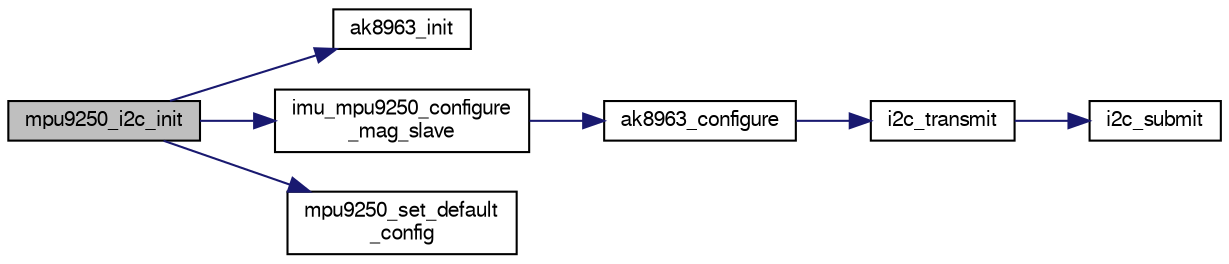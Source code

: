 digraph "mpu9250_i2c_init"
{
  edge [fontname="FreeSans",fontsize="10",labelfontname="FreeSans",labelfontsize="10"];
  node [fontname="FreeSans",fontsize="10",shape=record];
  rankdir="LR";
  Node1 [label="mpu9250_i2c_init",height=0.2,width=0.4,color="black", fillcolor="grey75", style="filled", fontcolor="black"];
  Node1 -> Node2 [color="midnightblue",fontsize="10",style="solid",fontname="FreeSans"];
  Node2 [label="ak8963_init",height=0.2,width=0.4,color="black", fillcolor="white", style="filled",URL="$ak8963_8c.html#adb7f10e2449b9ef0f5c1ffc25cbd43a3",tooltip="Initialize AK8963 struct. "];
  Node1 -> Node3 [color="midnightblue",fontsize="10",style="solid",fontname="FreeSans"];
  Node3 [label="imu_mpu9250_configure\l_mag_slave",height=0.2,width=0.4,color="black", fillcolor="white", style="filled",URL="$mpu9250__i2c_8c.html#a340bd2b875f16e9d9769e8b3a7922ad6",tooltip="callback function to configure ak8963 mag "];
  Node3 -> Node4 [color="midnightblue",fontsize="10",style="solid",fontname="FreeSans"];
  Node4 [label="ak8963_configure",height=0.2,width=0.4,color="black", fillcolor="white", style="filled",URL="$ak8963_8c.html#a107fc3165a9b7b31132e929df9098dd7"];
  Node4 -> Node5 [color="midnightblue",fontsize="10",style="solid",fontname="FreeSans"];
  Node5 [label="i2c_transmit",height=0.2,width=0.4,color="black", fillcolor="white", style="filled",URL="$group__i2c.html#ga54405aa058f14a143b8b1b5380015927",tooltip="Submit a write only transaction. "];
  Node5 -> Node6 [color="midnightblue",fontsize="10",style="solid",fontname="FreeSans"];
  Node6 [label="i2c_submit",height=0.2,width=0.4,color="black", fillcolor="white", style="filled",URL="$group__i2c.html#ga4eed48e542a9c71b93372f5a38d7e367",tooltip="Submit a I2C transaction. "];
  Node1 -> Node7 [color="midnightblue",fontsize="10",style="solid",fontname="FreeSans"];
  Node7 [label="mpu9250_set_default\l_config",height=0.2,width=0.4,color="black", fillcolor="white", style="filled",URL="$mpu9250_8c.html#aae5fa60698653c8ac15e41796c53c66e"];
}
